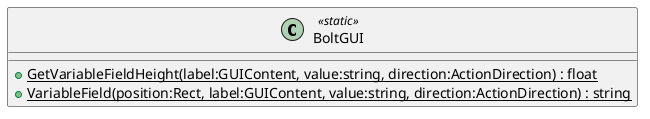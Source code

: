 @startuml
class BoltGUI <<static>> {
    + {static} GetVariableFieldHeight(label:GUIContent, value:string, direction:ActionDirection) : float
    + {static} VariableField(position:Rect, label:GUIContent, value:string, direction:ActionDirection) : string
}
@enduml
